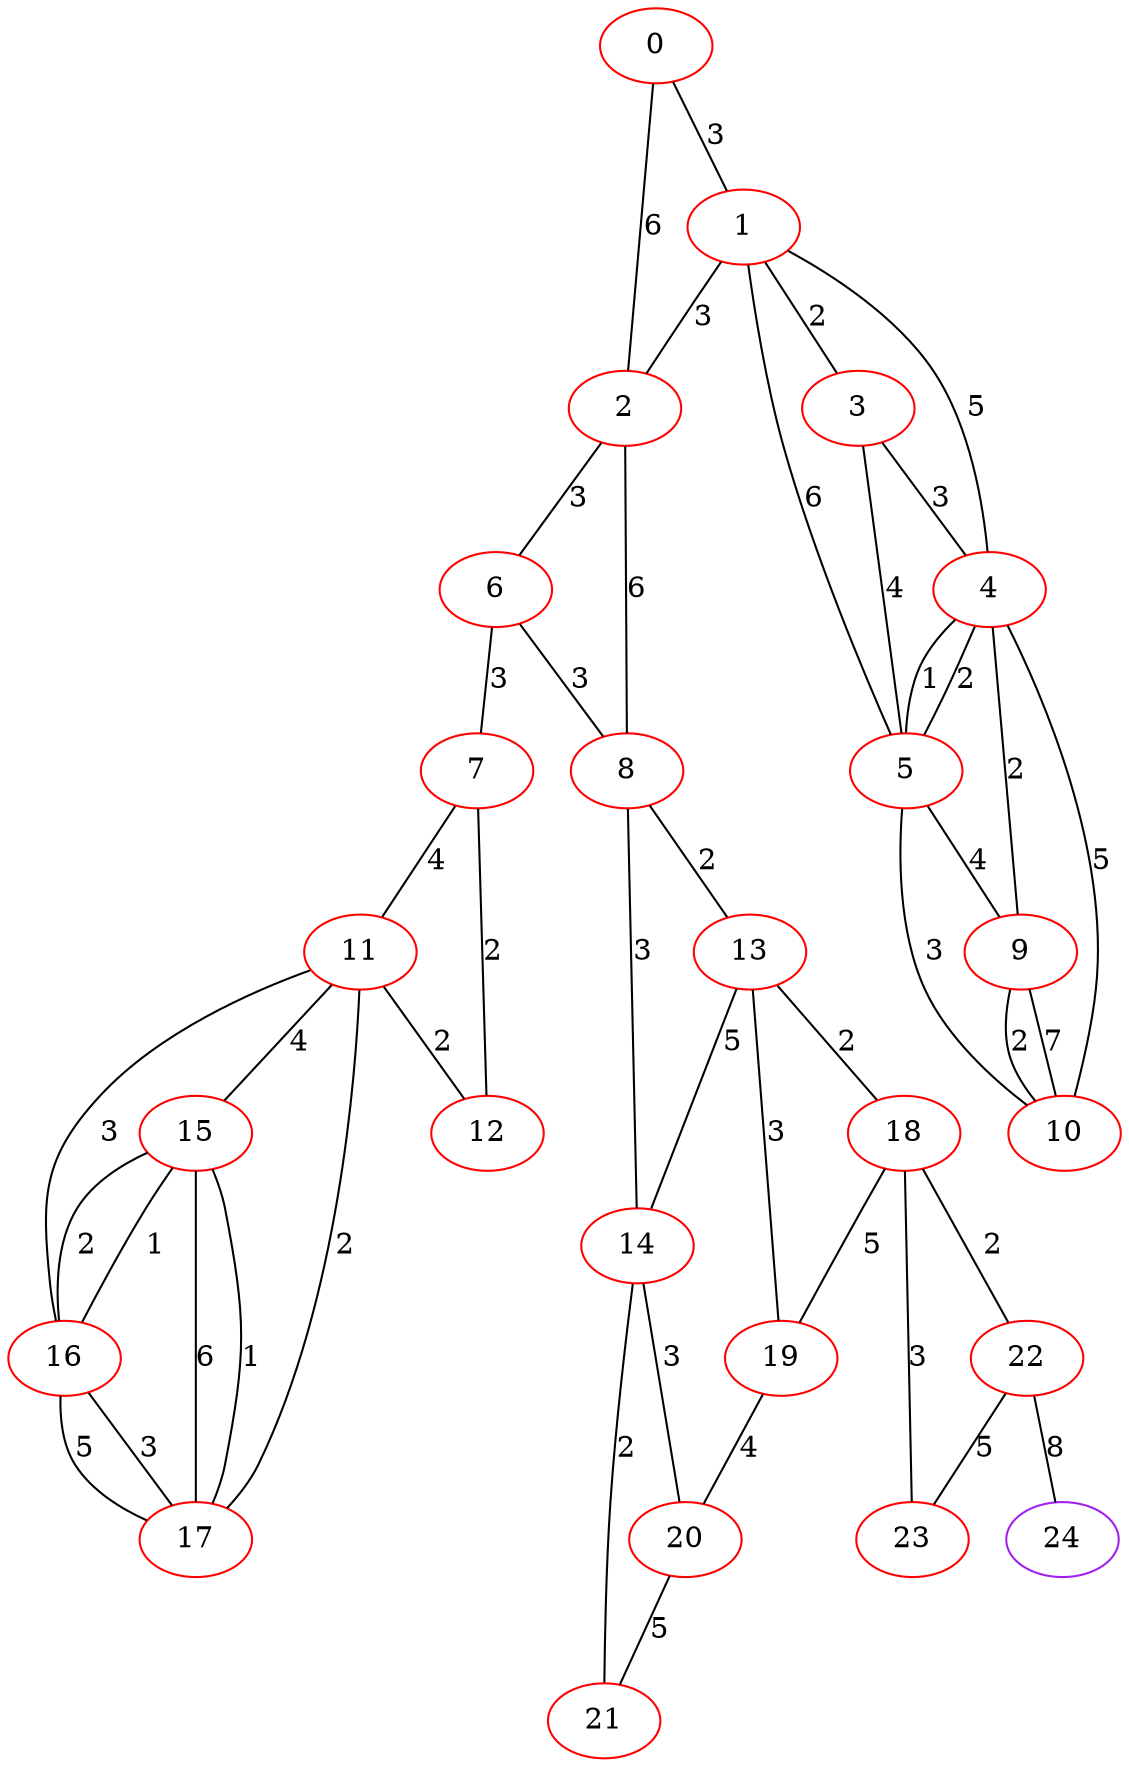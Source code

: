 graph "" {
0 [color=red, weight=1];
1 [color=red, weight=1];
2 [color=red, weight=1];
3 [color=red, weight=1];
4 [color=red, weight=1];
5 [color=red, weight=1];
6 [color=red, weight=1];
7 [color=red, weight=1];
8 [color=red, weight=1];
9 [color=red, weight=1];
10 [color=red, weight=1];
11 [color=red, weight=1];
12 [color=red, weight=1];
13 [color=red, weight=1];
14 [color=red, weight=1];
15 [color=red, weight=1];
16 [color=red, weight=1];
17 [color=red, weight=1];
18 [color=red, weight=1];
19 [color=red, weight=1];
20 [color=red, weight=1];
21 [color=red, weight=1];
22 [color=red, weight=1];
23 [color=red, weight=1];
24 [color=purple, weight=4];
0 -- 1  [key=0, label=3];
0 -- 2  [key=0, label=6];
1 -- 2  [key=0, label=3];
1 -- 3  [key=0, label=2];
1 -- 4  [key=0, label=5];
1 -- 5  [key=0, label=6];
2 -- 8  [key=0, label=6];
2 -- 6  [key=0, label=3];
3 -- 4  [key=0, label=3];
3 -- 5  [key=0, label=4];
4 -- 9  [key=0, label=2];
4 -- 10  [key=0, label=5];
4 -- 5  [key=0, label=2];
4 -- 5  [key=1, label=1];
5 -- 9  [key=0, label=4];
5 -- 10  [key=0, label=3];
6 -- 8  [key=0, label=3];
6 -- 7  [key=0, label=3];
7 -- 11  [key=0, label=4];
7 -- 12  [key=0, label=2];
8 -- 13  [key=0, label=2];
8 -- 14  [key=0, label=3];
9 -- 10  [key=0, label=7];
9 -- 10  [key=1, label=2];
11 -- 16  [key=0, label=3];
11 -- 17  [key=0, label=2];
11 -- 15  [key=0, label=4];
11 -- 12  [key=0, label=2];
13 -- 18  [key=0, label=2];
13 -- 19  [key=0, label=3];
13 -- 14  [key=0, label=5];
14 -- 20  [key=0, label=3];
14 -- 21  [key=0, label=2];
15 -- 16  [key=0, label=1];
15 -- 16  [key=1, label=2];
15 -- 17  [key=0, label=6];
15 -- 17  [key=1, label=1];
16 -- 17  [key=0, label=5];
16 -- 17  [key=1, label=3];
18 -- 19  [key=0, label=5];
18 -- 22  [key=0, label=2];
18 -- 23  [key=0, label=3];
19 -- 20  [key=0, label=4];
20 -- 21  [key=0, label=5];
22 -- 24  [key=0, label=8];
22 -- 23  [key=0, label=5];
}
